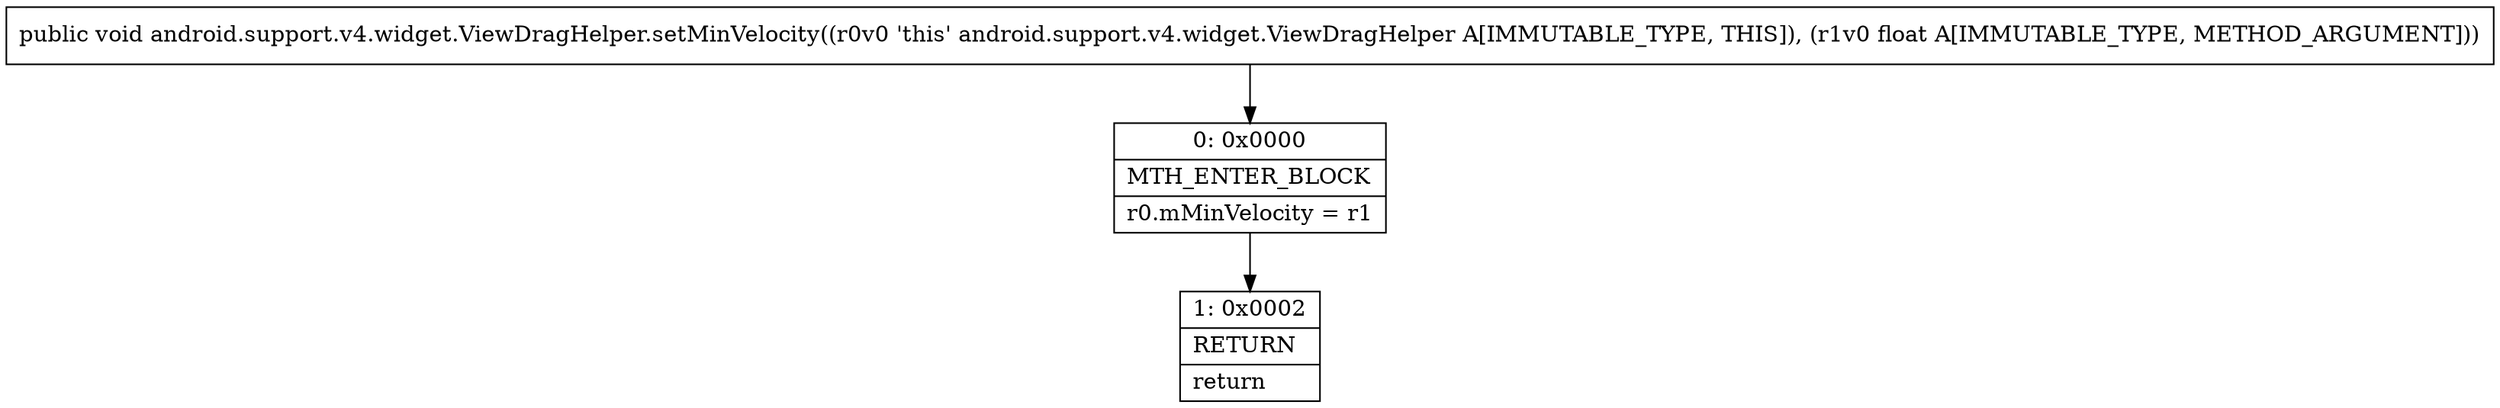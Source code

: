 digraph "CFG forandroid.support.v4.widget.ViewDragHelper.setMinVelocity(F)V" {
Node_0 [shape=record,label="{0\:\ 0x0000|MTH_ENTER_BLOCK\l|r0.mMinVelocity = r1\l}"];
Node_1 [shape=record,label="{1\:\ 0x0002|RETURN\l|return\l}"];
MethodNode[shape=record,label="{public void android.support.v4.widget.ViewDragHelper.setMinVelocity((r0v0 'this' android.support.v4.widget.ViewDragHelper A[IMMUTABLE_TYPE, THIS]), (r1v0 float A[IMMUTABLE_TYPE, METHOD_ARGUMENT])) }"];
MethodNode -> Node_0;
Node_0 -> Node_1;
}

